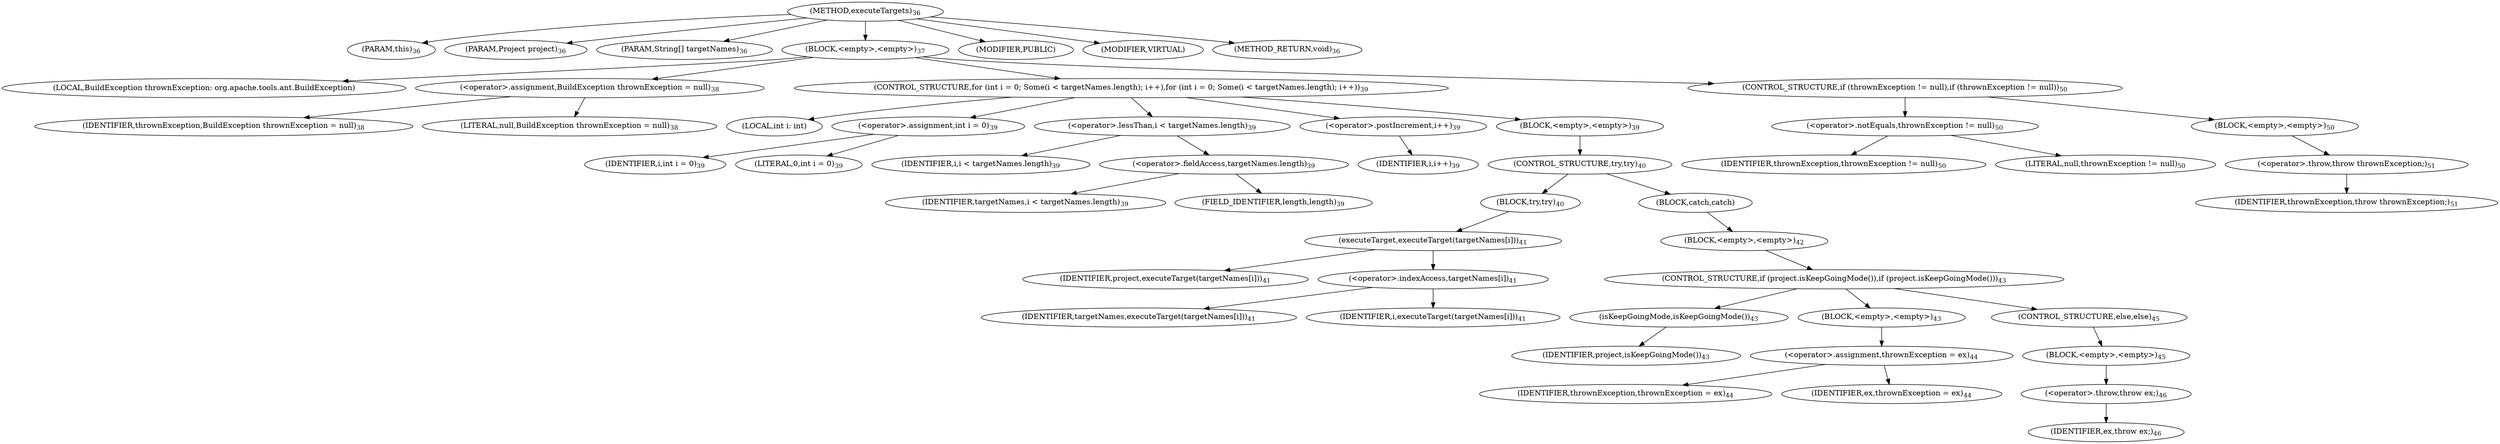 digraph "executeTargets" {  
"24" [label = <(METHOD,executeTargets)<SUB>36</SUB>> ]
"25" [label = <(PARAM,this)<SUB>36</SUB>> ]
"26" [label = <(PARAM,Project project)<SUB>36</SUB>> ]
"27" [label = <(PARAM,String[] targetNames)<SUB>36</SUB>> ]
"28" [label = <(BLOCK,&lt;empty&gt;,&lt;empty&gt;)<SUB>37</SUB>> ]
"29" [label = <(LOCAL,BuildException thrownException: org.apache.tools.ant.BuildException)> ]
"30" [label = <(&lt;operator&gt;.assignment,BuildException thrownException = null)<SUB>38</SUB>> ]
"31" [label = <(IDENTIFIER,thrownException,BuildException thrownException = null)<SUB>38</SUB>> ]
"32" [label = <(LITERAL,null,BuildException thrownException = null)<SUB>38</SUB>> ]
"33" [label = <(CONTROL_STRUCTURE,for (int i = 0; Some(i &lt; targetNames.length); i++),for (int i = 0; Some(i &lt; targetNames.length); i++))<SUB>39</SUB>> ]
"34" [label = <(LOCAL,int i: int)> ]
"35" [label = <(&lt;operator&gt;.assignment,int i = 0)<SUB>39</SUB>> ]
"36" [label = <(IDENTIFIER,i,int i = 0)<SUB>39</SUB>> ]
"37" [label = <(LITERAL,0,int i = 0)<SUB>39</SUB>> ]
"38" [label = <(&lt;operator&gt;.lessThan,i &lt; targetNames.length)<SUB>39</SUB>> ]
"39" [label = <(IDENTIFIER,i,i &lt; targetNames.length)<SUB>39</SUB>> ]
"40" [label = <(&lt;operator&gt;.fieldAccess,targetNames.length)<SUB>39</SUB>> ]
"41" [label = <(IDENTIFIER,targetNames,i &lt; targetNames.length)<SUB>39</SUB>> ]
"42" [label = <(FIELD_IDENTIFIER,length,length)<SUB>39</SUB>> ]
"43" [label = <(&lt;operator&gt;.postIncrement,i++)<SUB>39</SUB>> ]
"44" [label = <(IDENTIFIER,i,i++)<SUB>39</SUB>> ]
"45" [label = <(BLOCK,&lt;empty&gt;,&lt;empty&gt;)<SUB>39</SUB>> ]
"46" [label = <(CONTROL_STRUCTURE,try,try)<SUB>40</SUB>> ]
"47" [label = <(BLOCK,try,try)<SUB>40</SUB>> ]
"48" [label = <(executeTarget,executeTarget(targetNames[i]))<SUB>41</SUB>> ]
"49" [label = <(IDENTIFIER,project,executeTarget(targetNames[i]))<SUB>41</SUB>> ]
"50" [label = <(&lt;operator&gt;.indexAccess,targetNames[i])<SUB>41</SUB>> ]
"51" [label = <(IDENTIFIER,targetNames,executeTarget(targetNames[i]))<SUB>41</SUB>> ]
"52" [label = <(IDENTIFIER,i,executeTarget(targetNames[i]))<SUB>41</SUB>> ]
"53" [label = <(BLOCK,catch,catch)> ]
"54" [label = <(BLOCK,&lt;empty&gt;,&lt;empty&gt;)<SUB>42</SUB>> ]
"55" [label = <(CONTROL_STRUCTURE,if (project.isKeepGoingMode()),if (project.isKeepGoingMode()))<SUB>43</SUB>> ]
"56" [label = <(isKeepGoingMode,isKeepGoingMode())<SUB>43</SUB>> ]
"57" [label = <(IDENTIFIER,project,isKeepGoingMode())<SUB>43</SUB>> ]
"58" [label = <(BLOCK,&lt;empty&gt;,&lt;empty&gt;)<SUB>43</SUB>> ]
"59" [label = <(&lt;operator&gt;.assignment,thrownException = ex)<SUB>44</SUB>> ]
"60" [label = <(IDENTIFIER,thrownException,thrownException = ex)<SUB>44</SUB>> ]
"61" [label = <(IDENTIFIER,ex,thrownException = ex)<SUB>44</SUB>> ]
"62" [label = <(CONTROL_STRUCTURE,else,else)<SUB>45</SUB>> ]
"63" [label = <(BLOCK,&lt;empty&gt;,&lt;empty&gt;)<SUB>45</SUB>> ]
"64" [label = <(&lt;operator&gt;.throw,throw ex;)<SUB>46</SUB>> ]
"65" [label = <(IDENTIFIER,ex,throw ex;)<SUB>46</SUB>> ]
"66" [label = <(CONTROL_STRUCTURE,if (thrownException != null),if (thrownException != null))<SUB>50</SUB>> ]
"67" [label = <(&lt;operator&gt;.notEquals,thrownException != null)<SUB>50</SUB>> ]
"68" [label = <(IDENTIFIER,thrownException,thrownException != null)<SUB>50</SUB>> ]
"69" [label = <(LITERAL,null,thrownException != null)<SUB>50</SUB>> ]
"70" [label = <(BLOCK,&lt;empty&gt;,&lt;empty&gt;)<SUB>50</SUB>> ]
"71" [label = <(&lt;operator&gt;.throw,throw thrownException;)<SUB>51</SUB>> ]
"72" [label = <(IDENTIFIER,thrownException,throw thrownException;)<SUB>51</SUB>> ]
"73" [label = <(MODIFIER,PUBLIC)> ]
"74" [label = <(MODIFIER,VIRTUAL)> ]
"75" [label = <(METHOD_RETURN,void)<SUB>36</SUB>> ]
  "24" -> "25" 
  "24" -> "26" 
  "24" -> "27" 
  "24" -> "28" 
  "24" -> "73" 
  "24" -> "74" 
  "24" -> "75" 
  "28" -> "29" 
  "28" -> "30" 
  "28" -> "33" 
  "28" -> "66" 
  "30" -> "31" 
  "30" -> "32" 
  "33" -> "34" 
  "33" -> "35" 
  "33" -> "38" 
  "33" -> "43" 
  "33" -> "45" 
  "35" -> "36" 
  "35" -> "37" 
  "38" -> "39" 
  "38" -> "40" 
  "40" -> "41" 
  "40" -> "42" 
  "43" -> "44" 
  "45" -> "46" 
  "46" -> "47" 
  "46" -> "53" 
  "47" -> "48" 
  "48" -> "49" 
  "48" -> "50" 
  "50" -> "51" 
  "50" -> "52" 
  "53" -> "54" 
  "54" -> "55" 
  "55" -> "56" 
  "55" -> "58" 
  "55" -> "62" 
  "56" -> "57" 
  "58" -> "59" 
  "59" -> "60" 
  "59" -> "61" 
  "62" -> "63" 
  "63" -> "64" 
  "64" -> "65" 
  "66" -> "67" 
  "66" -> "70" 
  "67" -> "68" 
  "67" -> "69" 
  "70" -> "71" 
  "71" -> "72" 
}
